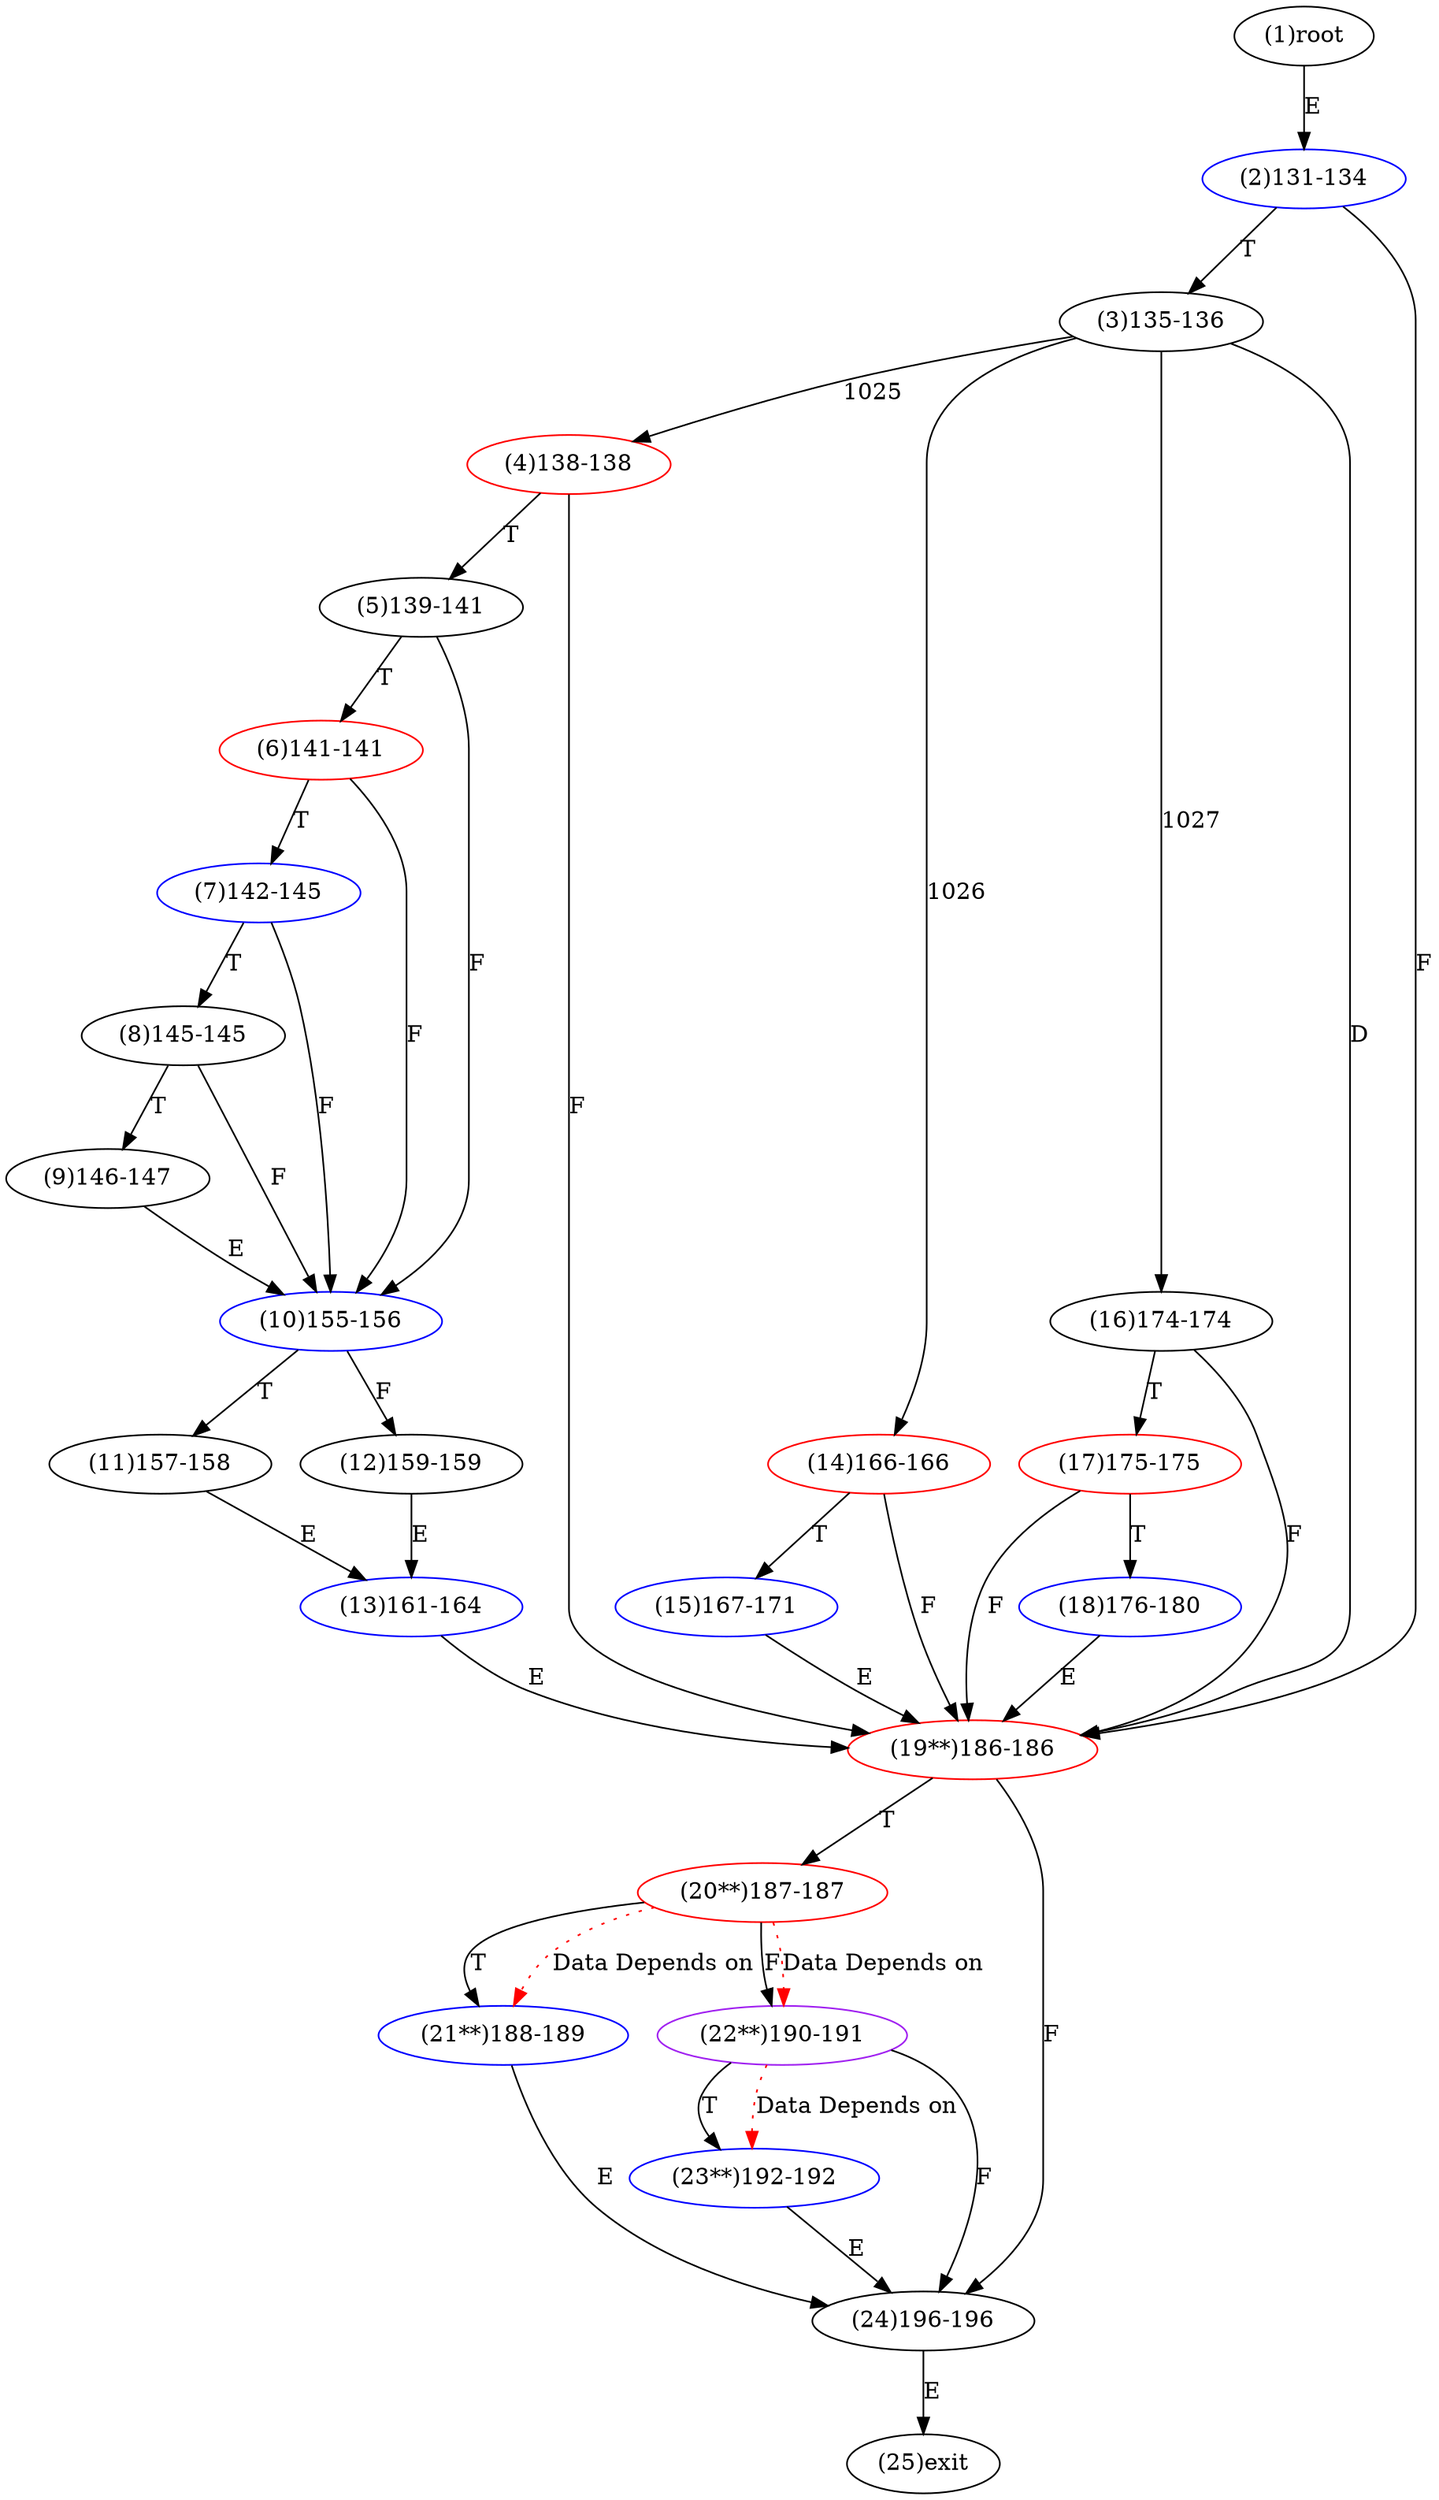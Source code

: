 digraph "" { 
1[ label="(1)root"];
2[ label="(2)131-134",color=blue];
3[ label="(3)135-136"];
4[ label="(4)138-138",color=red];
5[ label="(5)139-141"];
6[ label="(6)141-141",color=red];
7[ label="(7)142-145",color=blue];
8[ label="(8)145-145"];
9[ label="(9)146-147"];
10[ label="(10)155-156",color=blue];
11[ label="(11)157-158"];
12[ label="(12)159-159"];
13[ label="(13)161-164",color=blue];
14[ label="(14)166-166",color=red];
15[ label="(15)167-171",color=blue];
17[ label="(17)175-175",color=red];
16[ label="(16)174-174"];
19[ label="(19**)186-186",color=red];
18[ label="(18)176-180",color=blue];
21[ label="(21**)188-189",color=blue];
20[ label="(20**)187-187",color=red];
23[ label="(23**)192-192",color=blue];
22[ label="(22**)190-191",color=purple];
25[ label="(25)exit"];
24[ label="(24)196-196"];
1->2[ label="E"];
2->19[ label="F"];
2->3[ label="T"];
3->4[ label="1025"];
3->14[ label="1026"];
3->16[ label="1027"];
3->19[ label="D"];
4->19[ label="F"];
4->5[ label="T"];
5->10[ label="F"];
5->6[ label="T"];
6->10[ label="F"];
6->7[ label="T"];
7->10[ label="F"];
7->8[ label="T"];
8->10[ label="F"];
8->9[ label="T"];
9->10[ label="E"];
10->12[ label="F"];
10->11[ label="T"];
11->13[ label="E"];
12->13[ label="E"];
13->19[ label="E"];
14->19[ label="F"];
14->15[ label="T"];
15->19[ label="E"];
16->19[ label="F"];
16->17[ label="T"];
17->19[ label="F"];
17->18[ label="T"];
18->19[ label="E"];
19->24[ label="F"];
19->20[ label="T"];
20->22[ label="F"];
20->21[ label="T"];
21->24[ label="E"];
22->24[ label="F"];
22->23[ label="T"];
23->24[ label="E"];
24->25[ label="E"];
20->21[ color="red" label="Data Depends on" style = dotted ];
20->22[ color="red" label="Data Depends on" style = dotted ];
22->23[ color="red" label="Data Depends on" style = dotted ];
}